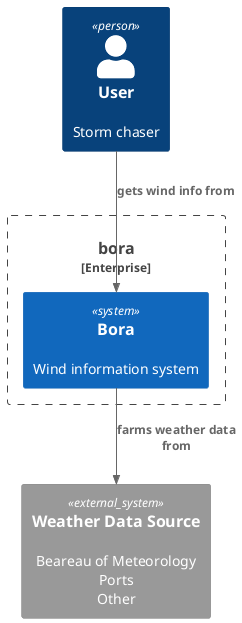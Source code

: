 @startuml
!include <c4/C4_Context>

LAYOUT_TOP_DOWN()

Person(user, "User", "Storm chaser")
Enterprise_Boundary(c0, "bora") {
    System(bora, "Bora", "Wind information system")
}
System_Ext(data_source, "Weather Data Source", "Beareau of Meteorology\nPorts\nOther")
Rel(user, bora, "gets wind info from")
Rel(bora, data_source, "farms weather data from")
@enduml